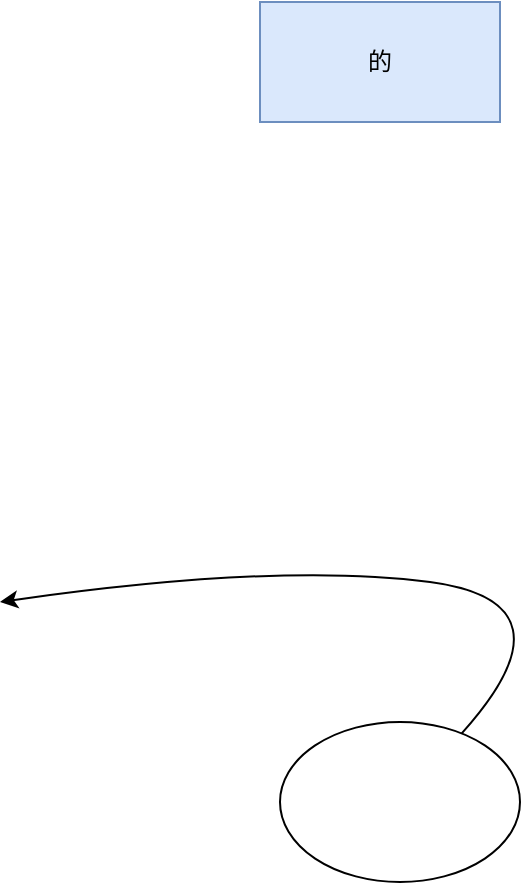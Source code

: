 <mxfile version="16.1.0" type="github">
  <diagram id="3Ykqca3MS-R-D_RdiYnE" name="Page-1">
    <mxGraphModel dx="1038" dy="547" grid="1" gridSize="10" guides="1" tooltips="1" connect="1" arrows="1" fold="1" page="1" pageScale="1" pageWidth="827" pageHeight="1169" math="0" shadow="0">
      <root>
        <mxCell id="0" />
        <mxCell id="1" parent="0" />
        <mxCell id="YdYl9NV35ADIAqtEzGCp-1" value="&lt;font face=&quot;Georgia&quot;&gt;的&lt;/font&gt;" style="rounded=0;whiteSpace=wrap;html=1;fillColor=#dae8fc;strokeColor=#6c8ebf;" vertex="1" parent="1">
          <mxGeometry x="340" y="80" width="120" height="60" as="geometry" />
        </mxCell>
        <mxCell id="YdYl9NV35ADIAqtEzGCp-2" value="" style="ellipse;whiteSpace=wrap;html=1;fontFamily=Georgia;direction=west;" vertex="1" parent="1">
          <mxGeometry x="350" y="440" width="120" height="80" as="geometry" />
        </mxCell>
        <mxCell id="YdYl9NV35ADIAqtEzGCp-3" value="" style="curved=1;endArrow=classic;html=1;rounded=0;fontFamily=Georgia;" edge="1" parent="1" source="YdYl9NV35ADIAqtEzGCp-2">
          <mxGeometry width="50" height="50" relative="1" as="geometry">
            <mxPoint x="400" y="470" as="sourcePoint" />
            <mxPoint x="210" y="380" as="targetPoint" />
            <Array as="points">
              <mxPoint x="500" y="380" />
              <mxPoint x="350" y="360" />
            </Array>
          </mxGeometry>
        </mxCell>
      </root>
    </mxGraphModel>
  </diagram>
</mxfile>
